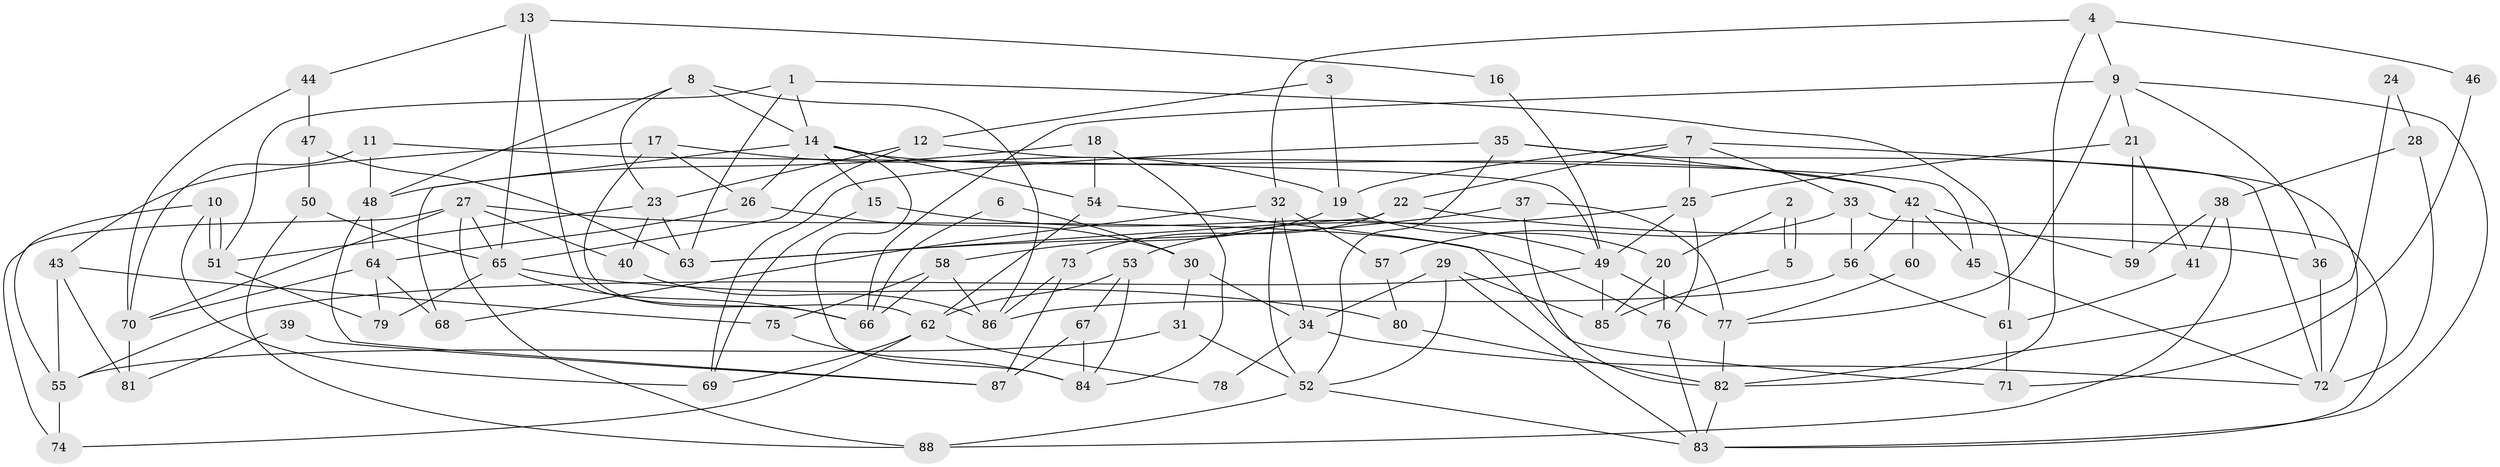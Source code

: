 // coarse degree distribution, {10: 0.019230769230769232, 2: 0.07692307692307693, 7: 0.19230769230769232, 6: 0.17307692307692307, 5: 0.19230769230769232, 9: 0.038461538461538464, 3: 0.19230769230769232, 4: 0.09615384615384616, 8: 0.019230769230769232}
// Generated by graph-tools (version 1.1) at 2025/41/03/06/25 10:41:55]
// undirected, 88 vertices, 176 edges
graph export_dot {
graph [start="1"]
  node [color=gray90,style=filled];
  1;
  2;
  3;
  4;
  5;
  6;
  7;
  8;
  9;
  10;
  11;
  12;
  13;
  14;
  15;
  16;
  17;
  18;
  19;
  20;
  21;
  22;
  23;
  24;
  25;
  26;
  27;
  28;
  29;
  30;
  31;
  32;
  33;
  34;
  35;
  36;
  37;
  38;
  39;
  40;
  41;
  42;
  43;
  44;
  45;
  46;
  47;
  48;
  49;
  50;
  51;
  52;
  53;
  54;
  55;
  56;
  57;
  58;
  59;
  60;
  61;
  62;
  63;
  64;
  65;
  66;
  67;
  68;
  69;
  70;
  71;
  72;
  73;
  74;
  75;
  76;
  77;
  78;
  79;
  80;
  81;
  82;
  83;
  84;
  85;
  86;
  87;
  88;
  1 -- 51;
  1 -- 14;
  1 -- 61;
  1 -- 63;
  2 -- 20;
  2 -- 5;
  2 -- 5;
  3 -- 12;
  3 -- 19;
  4 -- 82;
  4 -- 9;
  4 -- 32;
  4 -- 46;
  5 -- 85;
  6 -- 30;
  6 -- 66;
  7 -- 33;
  7 -- 25;
  7 -- 19;
  7 -- 22;
  7 -- 72;
  8 -- 23;
  8 -- 14;
  8 -- 48;
  8 -- 86;
  9 -- 36;
  9 -- 66;
  9 -- 21;
  9 -- 77;
  9 -- 83;
  10 -- 51;
  10 -- 51;
  10 -- 69;
  10 -- 55;
  11 -- 70;
  11 -- 49;
  11 -- 48;
  12 -- 45;
  12 -- 65;
  12 -- 23;
  13 -- 44;
  13 -- 65;
  13 -- 16;
  13 -- 66;
  14 -- 84;
  14 -- 68;
  14 -- 15;
  14 -- 26;
  14 -- 42;
  14 -- 54;
  15 -- 49;
  15 -- 69;
  16 -- 49;
  17 -- 62;
  17 -- 19;
  17 -- 26;
  17 -- 43;
  18 -- 48;
  18 -- 84;
  18 -- 54;
  19 -- 58;
  19 -- 20;
  20 -- 76;
  20 -- 85;
  21 -- 25;
  21 -- 41;
  21 -- 59;
  22 -- 63;
  22 -- 36;
  22 -- 73;
  23 -- 40;
  23 -- 51;
  23 -- 63;
  24 -- 28;
  24 -- 82;
  25 -- 49;
  25 -- 76;
  25 -- 53;
  26 -- 30;
  26 -- 64;
  27 -- 74;
  27 -- 65;
  27 -- 40;
  27 -- 70;
  27 -- 76;
  27 -- 88;
  28 -- 38;
  28 -- 72;
  29 -- 34;
  29 -- 83;
  29 -- 52;
  29 -- 85;
  30 -- 31;
  30 -- 34;
  31 -- 55;
  31 -- 52;
  32 -- 34;
  32 -- 52;
  32 -- 57;
  32 -- 68;
  33 -- 56;
  33 -- 83;
  33 -- 57;
  34 -- 72;
  34 -- 78;
  35 -- 42;
  35 -- 52;
  35 -- 69;
  35 -- 72;
  36 -- 72;
  37 -- 63;
  37 -- 82;
  37 -- 77;
  38 -- 59;
  38 -- 88;
  38 -- 41;
  39 -- 87;
  39 -- 81;
  40 -- 86;
  41 -- 61;
  42 -- 56;
  42 -- 45;
  42 -- 59;
  42 -- 60;
  43 -- 55;
  43 -- 75;
  43 -- 81;
  44 -- 47;
  44 -- 70;
  45 -- 72;
  46 -- 71;
  47 -- 50;
  47 -- 63;
  48 -- 64;
  48 -- 87;
  49 -- 85;
  49 -- 77;
  49 -- 55;
  50 -- 88;
  50 -- 65;
  51 -- 79;
  52 -- 83;
  52 -- 88;
  53 -- 62;
  53 -- 67;
  53 -- 84;
  54 -- 62;
  54 -- 71;
  55 -- 74;
  56 -- 61;
  56 -- 86;
  57 -- 80;
  58 -- 66;
  58 -- 86;
  58 -- 75;
  60 -- 77;
  61 -- 71;
  62 -- 69;
  62 -- 74;
  62 -- 78;
  64 -- 68;
  64 -- 70;
  64 -- 79;
  65 -- 80;
  65 -- 79;
  65 -- 66;
  67 -- 84;
  67 -- 87;
  70 -- 81;
  73 -- 87;
  73 -- 86;
  75 -- 84;
  76 -- 83;
  77 -- 82;
  80 -- 82;
  82 -- 83;
}
